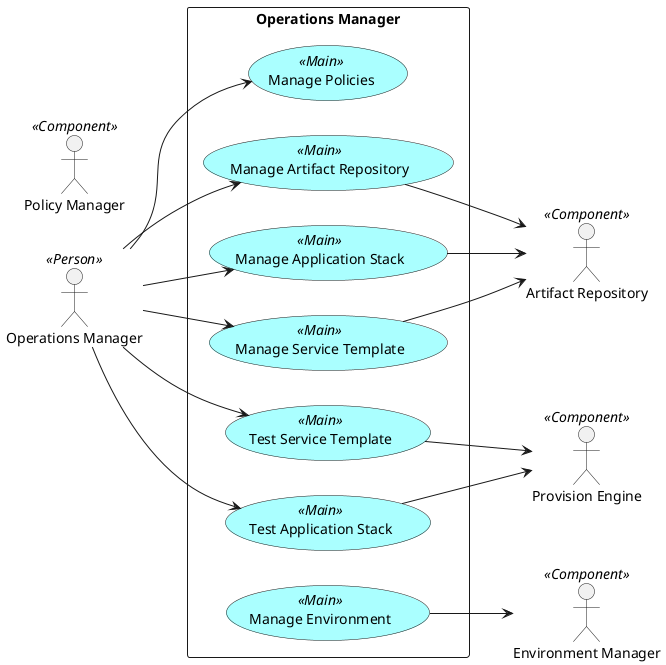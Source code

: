 @startuml

skinparam usecase {
  BackgroudnColor #ffffaa
  BackgroundColor<<Main>> #aaffff
}
left to right direction

actor OM as :Operations Manager: <<Person>>
actor PM as :Policy Manager: <<Component>>
actor EM as :Environment Manager: <<Component>>
actor PE as :Provision Engine: <<Component>>
actor AR as :Artifact Repository: <<Component>>

rectangle "Operations Manager" {
    UseCase MAS <<Main>> as "Manage Application Stack"
    UseCase MST <<Main>> as "Manage Service Template"
    UseCase TST <<Main>> as "Test Service Template"
    UseCase TAS <<Main>> as "Test Application Stack"
    UseCase MAR <<Main>> as "Manage Artifact Repository"
    UseCase MP <<Main>> as "Manage Policies"
    UseCase ME <<Main>> as "Manage Environment"

    OM --> MST
    OM --> MAS
    OM --> TST
    OM --> TAS
    OM --> MAR
    OM --> MP

    MAR --> AR
    TAS --> PE
    MAS --> AR
    TST --> PE
    MST --> AR
    ME --> EM
}

@enduml
